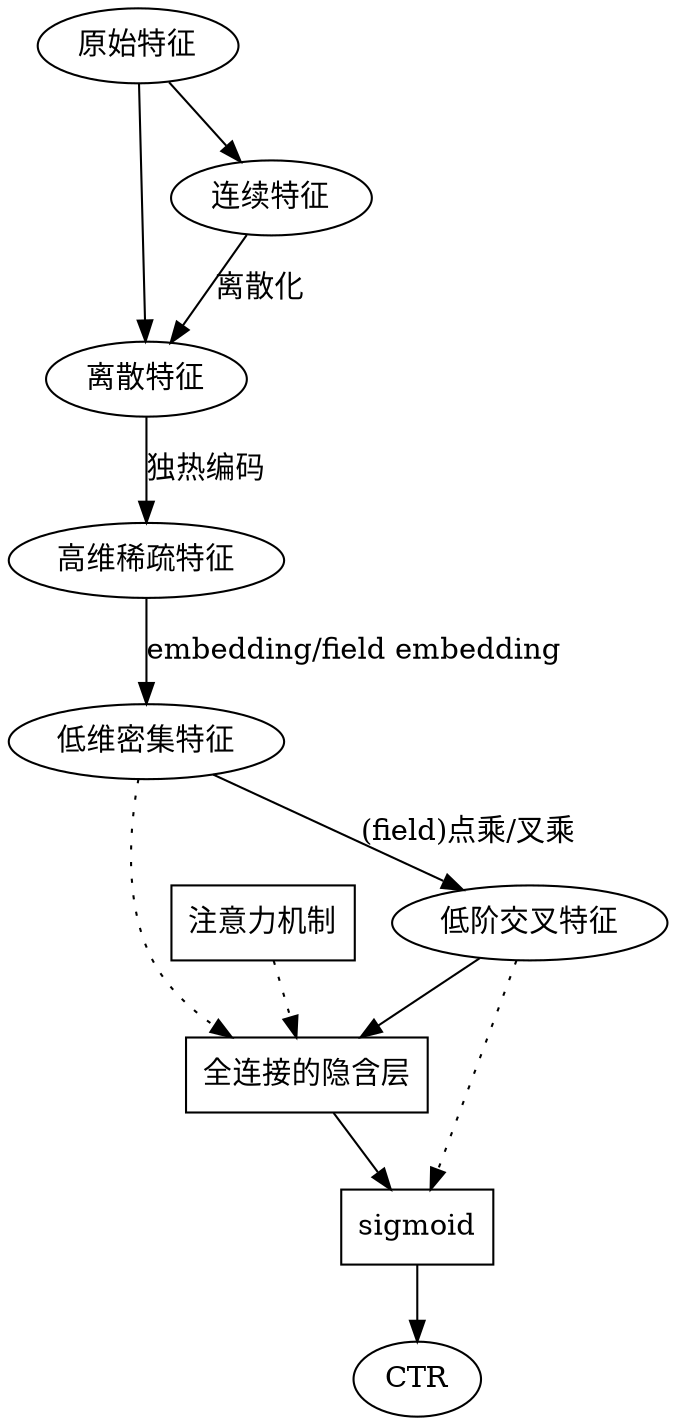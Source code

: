 digraph ctr_sys {


	全连接的隐含层 [shape="box"]
	注意力机制 [shape="box"]
	sigmoid [shape="box"]

	原始特征 -> 离散特征
	原始特征 -> 连续特征
	连续特征 -> 离散特征 [label="离散化"]
	离散特征 -> 高维稀疏特征 [label="独热编码"]
	高维稀疏特征 -> 低维密集特征 [label="embedding/field embedding"]
	低维密集特征 -> 全连接的隐含层[style="dotted"]
	低维密集特征 -> 低阶交叉特征 [label="(field)点乘/叉乘" ]
	//低阶交叉特征 -> sigmoid [label="", style="dotted"]
	//低维密集特征 -> 高阶交叉特征 [label="", style="dotted"]
	低阶交叉特征 -> 全连接的隐含层[label=""]
	注意力机制 -> 全连接的隐含层[label="", style="dotted"]
	全连接的隐含层 -> sigmoid
	低阶交叉特征 -> sigmoid[style="dotted"]
	sigmoid -> CTR
}

